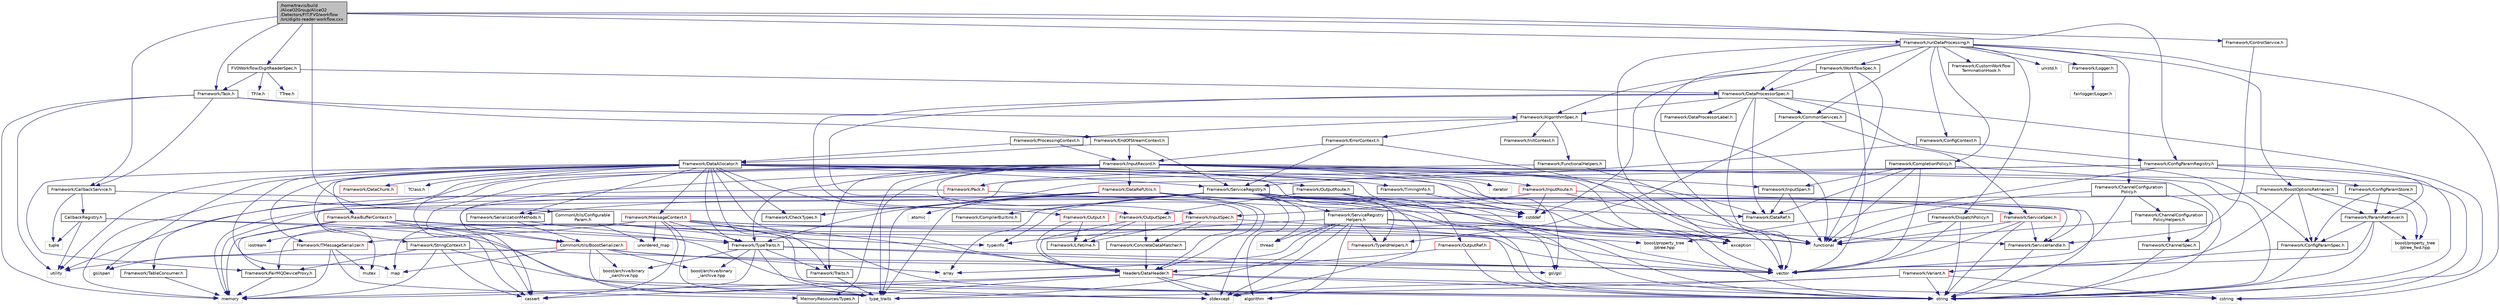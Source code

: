 digraph "/home/travis/build/AliceO2Group/AliceO2/Detectors/FIT/FV0/workflow/src/digits-reader-workflow.cxx"
{
 // INTERACTIVE_SVG=YES
  bgcolor="transparent";
  edge [fontname="Helvetica",fontsize="10",labelfontname="Helvetica",labelfontsize="10"];
  node [fontname="Helvetica",fontsize="10",shape=record];
  Node0 [label="/home/travis/build\l/AliceO2Group/AliceO2\l/Detectors/FIT/FV0/workflow\l/src/digits-reader-workflow.cxx",height=0.2,width=0.4,color="black", fillcolor="grey75", style="filled", fontcolor="black"];
  Node0 -> Node1 [color="midnightblue",fontsize="10",style="solid",fontname="Helvetica"];
  Node1 [label="Framework/CallbackService.h",height=0.2,width=0.4,color="black",URL="$d9/d7f/CallbackService_8h.html"];
  Node1 -> Node2 [color="midnightblue",fontsize="10",style="solid",fontname="Helvetica"];
  Node2 [label="CallbackRegistry.h",height=0.2,width=0.4,color="black",URL="$d7/d3e/CallbackRegistry_8h.html",tooltip="A generic registry for callbacks. "];
  Node2 -> Node3 [color="midnightblue",fontsize="10",style="solid",fontname="Helvetica"];
  Node3 [label="Framework/TypeTraits.h",height=0.2,width=0.4,color="black",URL="$d0/d95/TypeTraits_8h.html"];
  Node3 -> Node4 [color="midnightblue",fontsize="10",style="solid",fontname="Helvetica"];
  Node4 [label="type_traits",height=0.2,width=0.4,color="grey75"];
  Node3 -> Node5 [color="midnightblue",fontsize="10",style="solid",fontname="Helvetica"];
  Node5 [label="vector",height=0.2,width=0.4,color="grey75"];
  Node3 -> Node6 [color="midnightblue",fontsize="10",style="solid",fontname="Helvetica"];
  Node6 [label="memory",height=0.2,width=0.4,color="grey75"];
  Node3 -> Node7 [color="midnightblue",fontsize="10",style="solid",fontname="Helvetica"];
  Node7 [label="Framework/Traits.h",height=0.2,width=0.4,color="black",URL="$db/d31/Traits_8h.html"];
  Node7 -> Node4 [color="midnightblue",fontsize="10",style="solid",fontname="Helvetica"];
  Node3 -> Node8 [color="midnightblue",fontsize="10",style="solid",fontname="Helvetica"];
  Node8 [label="boost/archive/binary\l_iarchive.hpp",height=0.2,width=0.4,color="grey75"];
  Node3 -> Node9 [color="midnightblue",fontsize="10",style="solid",fontname="Helvetica"];
  Node9 [label="boost/archive/binary\l_oarchive.hpp",height=0.2,width=0.4,color="grey75"];
  Node3 -> Node10 [color="midnightblue",fontsize="10",style="solid",fontname="Helvetica"];
  Node10 [label="gsl/gsl",height=0.2,width=0.4,color="grey75"];
  Node2 -> Node11 [color="midnightblue",fontsize="10",style="solid",fontname="Helvetica"];
  Node11 [label="tuple",height=0.2,width=0.4,color="grey75"];
  Node2 -> Node12 [color="midnightblue",fontsize="10",style="solid",fontname="Helvetica"];
  Node12 [label="stdexcept",height=0.2,width=0.4,color="grey75"];
  Node2 -> Node13 [color="midnightblue",fontsize="10",style="solid",fontname="Helvetica"];
  Node13 [label="utility",height=0.2,width=0.4,color="grey75"];
  Node1 -> Node14 [color="midnightblue",fontsize="10",style="solid",fontname="Helvetica"];
  Node14 [label="Framework/ServiceHandle.h",height=0.2,width=0.4,color="black",URL="$d3/d28/ServiceHandle_8h.html"];
  Node14 -> Node15 [color="midnightblue",fontsize="10",style="solid",fontname="Helvetica"];
  Node15 [label="string",height=0.2,width=0.4,color="grey75"];
  Node1 -> Node11 [color="midnightblue",fontsize="10",style="solid",fontname="Helvetica"];
  Node0 -> Node16 [color="midnightblue",fontsize="10",style="solid",fontname="Helvetica"];
  Node16 [label="Framework/ControlService.h",height=0.2,width=0.4,color="black",URL="$d2/d43/ControlService_8h.html"];
  Node16 -> Node14 [color="midnightblue",fontsize="10",style="solid",fontname="Helvetica"];
  Node0 -> Node17 [color="midnightblue",fontsize="10",style="solid",fontname="Helvetica"];
  Node17 [label="Framework/ConfigParamRegistry.h",height=0.2,width=0.4,color="black",URL="$de/dc6/ConfigParamRegistry_8h.html"];
  Node17 -> Node18 [color="midnightblue",fontsize="10",style="solid",fontname="Helvetica"];
  Node18 [label="Framework/ParamRetriever.h",height=0.2,width=0.4,color="black",URL="$df/d72/ParamRetriever_8h.html"];
  Node18 -> Node19 [color="midnightblue",fontsize="10",style="solid",fontname="Helvetica"];
  Node19 [label="Framework/ConfigParamSpec.h",height=0.2,width=0.4,color="black",URL="$d0/d1c/ConfigParamSpec_8h.html"];
  Node19 -> Node20 [color="midnightblue",fontsize="10",style="solid",fontname="Helvetica"];
  Node20 [label="Framework/Variant.h",height=0.2,width=0.4,color="red",URL="$de/d56/Variant_8h.html"];
  Node20 -> Node4 [color="midnightblue",fontsize="10",style="solid",fontname="Helvetica"];
  Node20 -> Node21 [color="midnightblue",fontsize="10",style="solid",fontname="Helvetica"];
  Node21 [label="cstring",height=0.2,width=0.4,color="grey75"];
  Node20 -> Node12 [color="midnightblue",fontsize="10",style="solid",fontname="Helvetica"];
  Node20 -> Node15 [color="midnightblue",fontsize="10",style="solid",fontname="Helvetica"];
  Node19 -> Node15 [color="midnightblue",fontsize="10",style="solid",fontname="Helvetica"];
  Node18 -> Node27 [color="midnightblue",fontsize="10",style="solid",fontname="Helvetica"];
  Node27 [label="boost/property_tree\l/ptree_fwd.hpp",height=0.2,width=0.4,color="grey75"];
  Node18 -> Node15 [color="midnightblue",fontsize="10",style="solid",fontname="Helvetica"];
  Node18 -> Node5 [color="midnightblue",fontsize="10",style="solid",fontname="Helvetica"];
  Node17 -> Node28 [color="midnightblue",fontsize="10",style="solid",fontname="Helvetica"];
  Node28 [label="Framework/ConfigParamStore.h",height=0.2,width=0.4,color="black",URL="$dd/daf/ConfigParamStore_8h.html"];
  Node28 -> Node18 [color="midnightblue",fontsize="10",style="solid",fontname="Helvetica"];
  Node28 -> Node19 [color="midnightblue",fontsize="10",style="solid",fontname="Helvetica"];
  Node28 -> Node27 [color="midnightblue",fontsize="10",style="solid",fontname="Helvetica"];
  Node17 -> Node29 [color="midnightblue",fontsize="10",style="solid",fontname="Helvetica"];
  Node29 [label="boost/property_tree\l/ptree.hpp",height=0.2,width=0.4,color="grey75"];
  Node17 -> Node6 [color="midnightblue",fontsize="10",style="solid",fontname="Helvetica"];
  Node17 -> Node15 [color="midnightblue",fontsize="10",style="solid",fontname="Helvetica"];
  Node17 -> Node30 [color="midnightblue",fontsize="10",style="solid",fontname="Helvetica"];
  Node30 [label="cassert",height=0.2,width=0.4,color="grey75"];
  Node0 -> Node31 [color="midnightblue",fontsize="10",style="solid",fontname="Helvetica"];
  Node31 [label="Framework/Task.h",height=0.2,width=0.4,color="black",URL="$df/d4f/Task_8h.html"];
  Node31 -> Node32 [color="midnightblue",fontsize="10",style="solid",fontname="Helvetica"];
  Node32 [label="Framework/AlgorithmSpec.h",height=0.2,width=0.4,color="black",URL="$d0/d14/AlgorithmSpec_8h.html"];
  Node32 -> Node33 [color="midnightblue",fontsize="10",style="solid",fontname="Helvetica"];
  Node33 [label="Framework/ProcessingContext.h",height=0.2,width=0.4,color="black",URL="$de/d6a/ProcessingContext_8h.html"];
  Node33 -> Node34 [color="midnightblue",fontsize="10",style="solid",fontname="Helvetica"];
  Node34 [label="Framework/InputRecord.h",height=0.2,width=0.4,color="black",URL="$d6/d5c/InputRecord_8h.html"];
  Node34 -> Node35 [color="midnightblue",fontsize="10",style="solid",fontname="Helvetica"];
  Node35 [label="Framework/DataRef.h",height=0.2,width=0.4,color="black",URL="$d5/dfb/DataRef_8h.html"];
  Node34 -> Node36 [color="midnightblue",fontsize="10",style="solid",fontname="Helvetica"];
  Node36 [label="Framework/DataRefUtils.h",height=0.2,width=0.4,color="red",URL="$d5/db8/DataRefUtils_8h.html"];
  Node36 -> Node35 [color="midnightblue",fontsize="10",style="solid",fontname="Helvetica"];
  Node36 -> Node49 [color="midnightblue",fontsize="10",style="solid",fontname="Helvetica"];
  Node49 [label="Framework/SerializationMethods.h",height=0.2,width=0.4,color="black",URL="$d1/d53/SerializationMethods_8h.html",tooltip="Type wrappers for enfording a specific serialization method. "];
  Node49 -> Node3 [color="midnightblue",fontsize="10",style="solid",fontname="Helvetica"];
  Node49 -> Node50 [color="midnightblue",fontsize="10",style="solid",fontname="Helvetica"];
  Node50 [label="CommonUtils/BoostSerializer.h",height=0.2,width=0.4,color="red",URL="$d7/d91/BoostSerializer_8h.html",tooltip="Templatised boost serializer/deserializer for containers and base types. "];
  Node50 -> Node13 [color="midnightblue",fontsize="10",style="solid",fontname="Helvetica"];
  Node50 -> Node4 [color="midnightblue",fontsize="10",style="solid",fontname="Helvetica"];
  Node50 -> Node51 [color="midnightblue",fontsize="10",style="solid",fontname="Helvetica"];
  Node51 [label="array",height=0.2,width=0.4,color="grey75"];
  Node50 -> Node5 [color="midnightblue",fontsize="10",style="solid",fontname="Helvetica"];
  Node50 -> Node53 [color="midnightblue",fontsize="10",style="solid",fontname="Helvetica"];
  Node53 [label="map",height=0.2,width=0.4,color="grey75"];
  Node50 -> Node8 [color="midnightblue",fontsize="10",style="solid",fontname="Helvetica"];
  Node50 -> Node9 [color="midnightblue",fontsize="10",style="solid",fontname="Helvetica"];
  Node36 -> Node3 [color="midnightblue",fontsize="10",style="solid",fontname="Helvetica"];
  Node36 -> Node65 [color="midnightblue",fontsize="10",style="solid",fontname="Helvetica"];
  Node65 [label="Headers/DataHeader.h",height=0.2,width=0.4,color="red",URL="$dc/dcd/DataHeader_8h.html"];
  Node65 -> Node6 [color="midnightblue",fontsize="10",style="solid",fontname="Helvetica"];
  Node65 -> Node30 [color="midnightblue",fontsize="10",style="solid",fontname="Helvetica"];
  Node65 -> Node21 [color="midnightblue",fontsize="10",style="solid",fontname="Helvetica"];
  Node65 -> Node66 [color="midnightblue",fontsize="10",style="solid",fontname="Helvetica"];
  Node66 [label="algorithm",height=0.2,width=0.4,color="grey75"];
  Node65 -> Node12 [color="midnightblue",fontsize="10",style="solid",fontname="Helvetica"];
  Node65 -> Node15 [color="midnightblue",fontsize="10",style="solid",fontname="Helvetica"];
  Node65 -> Node47 [color="midnightblue",fontsize="10",style="solid",fontname="Helvetica"];
  Node47 [label="MemoryResources/Types.h",height=0.2,width=0.4,color="black",URL="$d7/df8/Types_8h.html"];
  Node36 -> Node92 [color="midnightblue",fontsize="10",style="solid",fontname="Helvetica"];
  Node92 [label="Framework/CheckTypes.h",height=0.2,width=0.4,color="black",URL="$d1/d00/CheckTypes_8h.html"];
  Node36 -> Node10 [color="midnightblue",fontsize="10",style="solid",fontname="Helvetica"];
  Node36 -> Node12 [color="midnightblue",fontsize="10",style="solid",fontname="Helvetica"];
  Node36 -> Node4 [color="midnightblue",fontsize="10",style="solid",fontname="Helvetica"];
  Node34 -> Node94 [color="midnightblue",fontsize="10",style="solid",fontname="Helvetica"];
  Node94 [label="Framework/InputRoute.h",height=0.2,width=0.4,color="red",URL="$d5/d19/InputRoute_8h.html"];
  Node94 -> Node72 [color="midnightblue",fontsize="10",style="solid",fontname="Helvetica"];
  Node72 [label="Framework/InputSpec.h",height=0.2,width=0.4,color="red",URL="$d5/d3f/InputSpec_8h.html"];
  Node72 -> Node69 [color="midnightblue",fontsize="10",style="solid",fontname="Helvetica"];
  Node69 [label="Framework/Lifetime.h",height=0.2,width=0.4,color="black",URL="$dc/dca/Lifetime_8h.html"];
  Node72 -> Node70 [color="midnightblue",fontsize="10",style="solid",fontname="Helvetica"];
  Node70 [label="Framework/ConcreteDataMatcher.h",height=0.2,width=0.4,color="black",URL="$d0/d1b/ConcreteDataMatcher_8h.html"];
  Node70 -> Node65 [color="midnightblue",fontsize="10",style="solid",fontname="Helvetica"];
  Node72 -> Node15 [color="midnightblue",fontsize="10",style="solid",fontname="Helvetica"];
  Node94 -> Node98 [color="midnightblue",fontsize="10",style="solid",fontname="Helvetica"];
  Node98 [label="cstddef",height=0.2,width=0.4,color="grey75"];
  Node94 -> Node15 [color="midnightblue",fontsize="10",style="solid",fontname="Helvetica"];
  Node94 -> Node97 [color="midnightblue",fontsize="10",style="solid",fontname="Helvetica"];
  Node97 [label="functional",height=0.2,width=0.4,color="grey75"];
  Node34 -> Node3 [color="midnightblue",fontsize="10",style="solid",fontname="Helvetica"];
  Node34 -> Node99 [color="midnightblue",fontsize="10",style="solid",fontname="Helvetica"];
  Node99 [label="Framework/InputSpan.h",height=0.2,width=0.4,color="black",URL="$da/d0f/InputSpan_8h.html"];
  Node99 -> Node35 [color="midnightblue",fontsize="10",style="solid",fontname="Helvetica"];
  Node99 -> Node97 [color="midnightblue",fontsize="10",style="solid",fontname="Helvetica"];
  Node34 -> Node100 [color="midnightblue",fontsize="10",style="solid",fontname="Helvetica"];
  Node100 [label="Framework/TableConsumer.h",height=0.2,width=0.4,color="black",URL="$dc/d03/TableConsumer_8h.html"];
  Node100 -> Node6 [color="midnightblue",fontsize="10",style="solid",fontname="Helvetica"];
  Node34 -> Node7 [color="midnightblue",fontsize="10",style="solid",fontname="Helvetica"];
  Node34 -> Node47 [color="midnightblue",fontsize="10",style="solid",fontname="Helvetica"];
  Node34 -> Node65 [color="midnightblue",fontsize="10",style="solid",fontname="Helvetica"];
  Node34 -> Node50 [color="midnightblue",fontsize="10",style="solid",fontname="Helvetica"];
  Node34 -> Node10 [color="midnightblue",fontsize="10",style="solid",fontname="Helvetica"];
  Node34 -> Node101 [color="midnightblue",fontsize="10",style="solid",fontname="Helvetica"];
  Node101 [label="iterator",height=0.2,width=0.4,color="grey75"];
  Node34 -> Node15 [color="midnightblue",fontsize="10",style="solid",fontname="Helvetica"];
  Node34 -> Node5 [color="midnightblue",fontsize="10",style="solid",fontname="Helvetica"];
  Node34 -> Node21 [color="midnightblue",fontsize="10",style="solid",fontname="Helvetica"];
  Node34 -> Node30 [color="midnightblue",fontsize="10",style="solid",fontname="Helvetica"];
  Node34 -> Node102 [color="midnightblue",fontsize="10",style="solid",fontname="Helvetica"];
  Node102 [label="exception",height=0.2,width=0.4,color="grey75"];
  Node34 -> Node6 [color="midnightblue",fontsize="10",style="solid",fontname="Helvetica"];
  Node34 -> Node4 [color="midnightblue",fontsize="10",style="solid",fontname="Helvetica"];
  Node33 -> Node103 [color="midnightblue",fontsize="10",style="solid",fontname="Helvetica"];
  Node103 [label="Framework/DataAllocator.h",height=0.2,width=0.4,color="black",URL="$d1/d28/DataAllocator_8h.html"];
  Node103 -> Node104 [color="midnightblue",fontsize="10",style="solid",fontname="Helvetica"];
  Node104 [label="Framework/MessageContext.h",height=0.2,width=0.4,color="red",URL="$dc/dc4/MessageContext_8h.html"];
  Node104 -> Node107 [color="midnightblue",fontsize="10",style="solid",fontname="Helvetica"];
  Node107 [label="Framework/FairMQDeviceProxy.h",height=0.2,width=0.4,color="black",URL="$d8/d71/FairMQDeviceProxy_8h.html"];
  Node107 -> Node6 [color="midnightblue",fontsize="10",style="solid",fontname="Helvetica"];
  Node104 -> Node38 [color="midnightblue",fontsize="10",style="solid",fontname="Helvetica"];
  Node38 [label="Framework/TMessageSerializer.h",height=0.2,width=0.4,color="red",URL="$d8/d3c/TMessageSerializer_8h.html"];
  Node38 -> Node45 [color="midnightblue",fontsize="10",style="solid",fontname="Helvetica"];
  Node45 [label="gsl/span",height=0.2,width=0.4,color="grey75"];
  Node38 -> Node6 [color="midnightblue",fontsize="10",style="solid",fontname="Helvetica"];
  Node38 -> Node46 [color="midnightblue",fontsize="10",style="solid",fontname="Helvetica"];
  Node46 [label="mutex",height=0.2,width=0.4,color="grey75"];
  Node38 -> Node47 [color="midnightblue",fontsize="10",style="solid",fontname="Helvetica"];
  Node104 -> Node3 [color="midnightblue",fontsize="10",style="solid",fontname="Helvetica"];
  Node104 -> Node65 [color="midnightblue",fontsize="10",style="solid",fontname="Helvetica"];
  Node104 -> Node30 [color="midnightblue",fontsize="10",style="solid",fontname="Helvetica"];
  Node104 -> Node97 [color="midnightblue",fontsize="10",style="solid",fontname="Helvetica"];
  Node104 -> Node12 [color="midnightblue",fontsize="10",style="solid",fontname="Helvetica"];
  Node104 -> Node15 [color="midnightblue",fontsize="10",style="solid",fontname="Helvetica"];
  Node104 -> Node4 [color="midnightblue",fontsize="10",style="solid",fontname="Helvetica"];
  Node104 -> Node83 [color="midnightblue",fontsize="10",style="solid",fontname="Helvetica"];
  Node83 [label="unordered_map",height=0.2,width=0.4,color="grey75"];
  Node104 -> Node5 [color="midnightblue",fontsize="10",style="solid",fontname="Helvetica"];
  Node103 -> Node109 [color="midnightblue",fontsize="10",style="solid",fontname="Helvetica"];
  Node109 [label="Framework/StringContext.h",height=0.2,width=0.4,color="black",URL="$dd/df6/StringContext_8h.html"];
  Node109 -> Node107 [color="midnightblue",fontsize="10",style="solid",fontname="Helvetica"];
  Node109 -> Node5 [color="midnightblue",fontsize="10",style="solid",fontname="Helvetica"];
  Node109 -> Node30 [color="midnightblue",fontsize="10",style="solid",fontname="Helvetica"];
  Node109 -> Node15 [color="midnightblue",fontsize="10",style="solid",fontname="Helvetica"];
  Node109 -> Node6 [color="midnightblue",fontsize="10",style="solid",fontname="Helvetica"];
  Node103 -> Node110 [color="midnightblue",fontsize="10",style="solid",fontname="Helvetica"];
  Node110 [label="Framework/RawBufferContext.h",height=0.2,width=0.4,color="red",URL="$d8/d25/RawBufferContext_8h.html",tooltip=" "];
  Node110 -> Node107 [color="midnightblue",fontsize="10",style="solid",fontname="Helvetica"];
  Node110 -> Node50 [color="midnightblue",fontsize="10",style="solid",fontname="Helvetica"];
  Node110 -> Node5 [color="midnightblue",fontsize="10",style="solid",fontname="Helvetica"];
  Node110 -> Node30 [color="midnightblue",fontsize="10",style="solid",fontname="Helvetica"];
  Node110 -> Node15 [color="midnightblue",fontsize="10",style="solid",fontname="Helvetica"];
  Node110 -> Node6 [color="midnightblue",fontsize="10",style="solid",fontname="Helvetica"];
  Node103 -> Node90 [color="midnightblue",fontsize="10",style="solid",fontname="Helvetica"];
  Node90 [label="Framework/Output.h",height=0.2,width=0.4,color="red",URL="$d3/ddf/Output_8h.html"];
  Node90 -> Node65 [color="midnightblue",fontsize="10",style="solid",fontname="Helvetica"];
  Node90 -> Node69 [color="midnightblue",fontsize="10",style="solid",fontname="Helvetica"];
  Node103 -> Node112 [color="midnightblue",fontsize="10",style="solid",fontname="Helvetica"];
  Node112 [label="Framework/OutputRef.h",height=0.2,width=0.4,color="red",URL="$d6/d5a/OutputRef_8h.html"];
  Node112 -> Node65 [color="midnightblue",fontsize="10",style="solid",fontname="Helvetica"];
  Node112 -> Node15 [color="midnightblue",fontsize="10",style="solid",fontname="Helvetica"];
  Node103 -> Node113 [color="midnightblue",fontsize="10",style="solid",fontname="Helvetica"];
  Node113 [label="Framework/OutputRoute.h",height=0.2,width=0.4,color="black",URL="$d6/df4/OutputRoute_8h.html"];
  Node113 -> Node64 [color="midnightblue",fontsize="10",style="solid",fontname="Helvetica"];
  Node64 [label="Framework/OutputSpec.h",height=0.2,width=0.4,color="red",URL="$db/d2d/OutputSpec_8h.html"];
  Node64 -> Node65 [color="midnightblue",fontsize="10",style="solid",fontname="Helvetica"];
  Node64 -> Node69 [color="midnightblue",fontsize="10",style="solid",fontname="Helvetica"];
  Node64 -> Node70 [color="midnightblue",fontsize="10",style="solid",fontname="Helvetica"];
  Node113 -> Node98 [color="midnightblue",fontsize="10",style="solid",fontname="Helvetica"];
  Node113 -> Node15 [color="midnightblue",fontsize="10",style="solid",fontname="Helvetica"];
  Node103 -> Node114 [color="midnightblue",fontsize="10",style="solid",fontname="Helvetica"];
  Node114 [label="Framework/DataChunk.h",height=0.2,width=0.4,color="red",URL="$d7/d31/DataChunk_8h.html"];
  Node103 -> Node107 [color="midnightblue",fontsize="10",style="solid",fontname="Helvetica"];
  Node103 -> Node115 [color="midnightblue",fontsize="10",style="solid",fontname="Helvetica"];
  Node115 [label="Framework/TimingInfo.h",height=0.2,width=0.4,color="black",URL="$da/d2b/TimingInfo_8h.html"];
  Node115 -> Node98 [color="midnightblue",fontsize="10",style="solid",fontname="Helvetica"];
  Node103 -> Node38 [color="midnightblue",fontsize="10",style="solid",fontname="Helvetica"];
  Node103 -> Node3 [color="midnightblue",fontsize="10",style="solid",fontname="Helvetica"];
  Node103 -> Node7 [color="midnightblue",fontsize="10",style="solid",fontname="Helvetica"];
  Node103 -> Node49 [color="midnightblue",fontsize="10",style="solid",fontname="Helvetica"];
  Node103 -> Node92 [color="midnightblue",fontsize="10",style="solid",fontname="Helvetica"];
  Node103 -> Node116 [color="midnightblue",fontsize="10",style="solid",fontname="Helvetica"];
  Node116 [label="Framework/ServiceRegistry.h",height=0.2,width=0.4,color="black",URL="$d8/d17/ServiceRegistry_8h.html"];
  Node116 -> Node14 [color="midnightblue",fontsize="10",style="solid",fontname="Helvetica"];
  Node116 -> Node117 [color="midnightblue",fontsize="10",style="solid",fontname="Helvetica"];
  Node117 [label="Framework/ServiceSpec.h",height=0.2,width=0.4,color="red",URL="$d4/d61/ServiceSpec_8h.html"];
  Node117 -> Node14 [color="midnightblue",fontsize="10",style="solid",fontname="Helvetica"];
  Node117 -> Node97 [color="midnightblue",fontsize="10",style="solid",fontname="Helvetica"];
  Node117 -> Node15 [color="midnightblue",fontsize="10",style="solid",fontname="Helvetica"];
  Node117 -> Node5 [color="midnightblue",fontsize="10",style="solid",fontname="Helvetica"];
  Node116 -> Node119 [color="midnightblue",fontsize="10",style="solid",fontname="Helvetica"];
  Node119 [label="Framework/ServiceRegistry\lHelpers.h",height=0.2,width=0.4,color="black",URL="$d0/d6d/ServiceRegistryHelpers_8h.html"];
  Node119 -> Node14 [color="midnightblue",fontsize="10",style="solid",fontname="Helvetica"];
  Node119 -> Node120 [color="midnightblue",fontsize="10",style="solid",fontname="Helvetica"];
  Node120 [label="Framework/TypeIdHelpers.h",height=0.2,width=0.4,color="red",URL="$d2/d9a/TypeIdHelpers_8h.html"];
  Node119 -> Node66 [color="midnightblue",fontsize="10",style="solid",fontname="Helvetica"];
  Node119 -> Node51 [color="midnightblue",fontsize="10",style="solid",fontname="Helvetica"];
  Node119 -> Node102 [color="midnightblue",fontsize="10",style="solid",fontname="Helvetica"];
  Node119 -> Node97 [color="midnightblue",fontsize="10",style="solid",fontname="Helvetica"];
  Node119 -> Node15 [color="midnightblue",fontsize="10",style="solid",fontname="Helvetica"];
  Node119 -> Node4 [color="midnightblue",fontsize="10",style="solid",fontname="Helvetica"];
  Node119 -> Node122 [color="midnightblue",fontsize="10",style="solid",fontname="Helvetica"];
  Node122 [label="typeinfo",height=0.2,width=0.4,color="grey75"];
  Node119 -> Node12 [color="midnightblue",fontsize="10",style="solid",fontname="Helvetica"];
  Node119 -> Node123 [color="midnightblue",fontsize="10",style="solid",fontname="Helvetica"];
  Node123 [label="thread",height=0.2,width=0.4,color="grey75"];
  Node116 -> Node124 [color="midnightblue",fontsize="10",style="solid",fontname="Helvetica"];
  Node124 [label="Framework/CompilerBuiltins.h",height=0.2,width=0.4,color="black",URL="$d9/de8/CompilerBuiltins_8h.html"];
  Node116 -> Node120 [color="midnightblue",fontsize="10",style="solid",fontname="Helvetica"];
  Node116 -> Node66 [color="midnightblue",fontsize="10",style="solid",fontname="Helvetica"];
  Node116 -> Node51 [color="midnightblue",fontsize="10",style="solid",fontname="Helvetica"];
  Node116 -> Node102 [color="midnightblue",fontsize="10",style="solid",fontname="Helvetica"];
  Node116 -> Node97 [color="midnightblue",fontsize="10",style="solid",fontname="Helvetica"];
  Node116 -> Node15 [color="midnightblue",fontsize="10",style="solid",fontname="Helvetica"];
  Node116 -> Node4 [color="midnightblue",fontsize="10",style="solid",fontname="Helvetica"];
  Node116 -> Node122 [color="midnightblue",fontsize="10",style="solid",fontname="Helvetica"];
  Node116 -> Node12 [color="midnightblue",fontsize="10",style="solid",fontname="Helvetica"];
  Node116 -> Node123 [color="midnightblue",fontsize="10",style="solid",fontname="Helvetica"];
  Node116 -> Node125 [color="midnightblue",fontsize="10",style="solid",fontname="Helvetica"];
  Node125 [label="atomic",height=0.2,width=0.4,color="grey75"];
  Node116 -> Node46 [color="midnightblue",fontsize="10",style="solid",fontname="Helvetica"];
  Node103 -> Node65 [color="midnightblue",fontsize="10",style="solid",fontname="Helvetica"];
  Node103 -> Node48 [color="midnightblue",fontsize="10",style="solid",fontname="Helvetica"];
  Node48 [label="TClass.h",height=0.2,width=0.4,color="grey75"];
  Node103 -> Node45 [color="midnightblue",fontsize="10",style="solid",fontname="Helvetica"];
  Node103 -> Node5 [color="midnightblue",fontsize="10",style="solid",fontname="Helvetica"];
  Node103 -> Node53 [color="midnightblue",fontsize="10",style="solid",fontname="Helvetica"];
  Node103 -> Node15 [color="midnightblue",fontsize="10",style="solid",fontname="Helvetica"];
  Node103 -> Node13 [color="midnightblue",fontsize="10",style="solid",fontname="Helvetica"];
  Node103 -> Node4 [color="midnightblue",fontsize="10",style="solid",fontname="Helvetica"];
  Node103 -> Node98 [color="midnightblue",fontsize="10",style="solid",fontname="Helvetica"];
  Node32 -> Node126 [color="midnightblue",fontsize="10",style="solid",fontname="Helvetica"];
  Node126 [label="Framework/ErrorContext.h",height=0.2,width=0.4,color="black",URL="$d7/dad/ErrorContext_8h.html"];
  Node126 -> Node34 [color="midnightblue",fontsize="10",style="solid",fontname="Helvetica"];
  Node126 -> Node116 [color="midnightblue",fontsize="10",style="solid",fontname="Helvetica"];
  Node126 -> Node102 [color="midnightblue",fontsize="10",style="solid",fontname="Helvetica"];
  Node32 -> Node127 [color="midnightblue",fontsize="10",style="solid",fontname="Helvetica"];
  Node127 [label="Framework/InitContext.h",height=0.2,width=0.4,color="black",URL="$d4/d2b/InitContext_8h.html"];
  Node32 -> Node128 [color="midnightblue",fontsize="10",style="solid",fontname="Helvetica"];
  Node128 [label="Framework/FunctionalHelpers.h",height=0.2,width=0.4,color="black",URL="$de/d9b/FunctionalHelpers_8h.html"];
  Node128 -> Node129 [color="midnightblue",fontsize="10",style="solid",fontname="Helvetica"];
  Node129 [label="Framework/Pack.h",height=0.2,width=0.4,color="red",URL="$dd/dce/Pack_8h.html"];
  Node129 -> Node98 [color="midnightblue",fontsize="10",style="solid",fontname="Helvetica"];
  Node129 -> Node13 [color="midnightblue",fontsize="10",style="solid",fontname="Helvetica"];
  Node128 -> Node97 [color="midnightblue",fontsize="10",style="solid",fontname="Helvetica"];
  Node32 -> Node97 [color="midnightblue",fontsize="10",style="solid",fontname="Helvetica"];
  Node31 -> Node1 [color="midnightblue",fontsize="10",style="solid",fontname="Helvetica"];
  Node31 -> Node130 [color="midnightblue",fontsize="10",style="solid",fontname="Helvetica"];
  Node130 [label="Framework/EndOfStreamContext.h",height=0.2,width=0.4,color="black",URL="$d0/d77/EndOfStreamContext_8h.html"];
  Node130 -> Node34 [color="midnightblue",fontsize="10",style="solid",fontname="Helvetica"];
  Node130 -> Node116 [color="midnightblue",fontsize="10",style="solid",fontname="Helvetica"];
  Node130 -> Node103 [color="midnightblue",fontsize="10",style="solid",fontname="Helvetica"];
  Node31 -> Node13 [color="midnightblue",fontsize="10",style="solid",fontname="Helvetica"];
  Node31 -> Node6 [color="midnightblue",fontsize="10",style="solid",fontname="Helvetica"];
  Node0 -> Node131 [color="midnightblue",fontsize="10",style="solid",fontname="Helvetica"];
  Node131 [label="FV0Workflow/DigitReaderSpec.h",height=0.2,width=0.4,color="black",URL="$df/dc4/FIT_2FV0_2workflow_2include_2FV0Workflow_2DigitReaderSpec_8h.html"];
  Node131 -> Node132 [color="midnightblue",fontsize="10",style="solid",fontname="Helvetica"];
  Node132 [label="TFile.h",height=0.2,width=0.4,color="grey75"];
  Node131 -> Node133 [color="midnightblue",fontsize="10",style="solid",fontname="Helvetica"];
  Node133 [label="TTree.h",height=0.2,width=0.4,color="grey75"];
  Node131 -> Node134 [color="midnightblue",fontsize="10",style="solid",fontname="Helvetica"];
  Node134 [label="Framework/DataProcessorSpec.h",height=0.2,width=0.4,color="black",URL="$d0/df4/DataProcessorSpec_8h.html"];
  Node134 -> Node32 [color="midnightblue",fontsize="10",style="solid",fontname="Helvetica"];
  Node134 -> Node19 [color="midnightblue",fontsize="10",style="solid",fontname="Helvetica"];
  Node134 -> Node135 [color="midnightblue",fontsize="10",style="solid",fontname="Helvetica"];
  Node135 [label="Framework/DataProcessorLabel.h",height=0.2,width=0.4,color="black",URL="$d1/df2/DataProcessorLabel_8h.html"];
  Node134 -> Node35 [color="midnightblue",fontsize="10",style="solid",fontname="Helvetica"];
  Node134 -> Node72 [color="midnightblue",fontsize="10",style="solid",fontname="Helvetica"];
  Node134 -> Node64 [color="midnightblue",fontsize="10",style="solid",fontname="Helvetica"];
  Node134 -> Node136 [color="midnightblue",fontsize="10",style="solid",fontname="Helvetica"];
  Node136 [label="Framework/CommonServices.h",height=0.2,width=0.4,color="black",URL="$d8/d02/CommonServices_8h.html"];
  Node136 -> Node117 [color="midnightblue",fontsize="10",style="solid",fontname="Helvetica"];
  Node136 -> Node120 [color="midnightblue",fontsize="10",style="solid",fontname="Helvetica"];
  Node134 -> Node15 [color="midnightblue",fontsize="10",style="solid",fontname="Helvetica"];
  Node134 -> Node5 [color="midnightblue",fontsize="10",style="solid",fontname="Helvetica"];
  Node131 -> Node31 [color="midnightblue",fontsize="10",style="solid",fontname="Helvetica"];
  Node0 -> Node137 [color="midnightblue",fontsize="10",style="solid",fontname="Helvetica"];
  Node137 [label="CommonUtils/Configurable\lParam.h",height=0.2,width=0.4,color="black",URL="$db/d2c/ConfigurableParam_8h.html"];
  Node137 -> Node5 [color="midnightblue",fontsize="10",style="solid",fontname="Helvetica"];
  Node137 -> Node53 [color="midnightblue",fontsize="10",style="solid",fontname="Helvetica"];
  Node137 -> Node83 [color="midnightblue",fontsize="10",style="solid",fontname="Helvetica"];
  Node137 -> Node29 [color="midnightblue",fontsize="10",style="solid",fontname="Helvetica"];
  Node137 -> Node122 [color="midnightblue",fontsize="10",style="solid",fontname="Helvetica"];
  Node137 -> Node138 [color="midnightblue",fontsize="10",style="solid",fontname="Helvetica"];
  Node138 [label="iostream",height=0.2,width=0.4,color="grey75"];
  Node0 -> Node139 [color="midnightblue",fontsize="10",style="solid",fontname="Helvetica"];
  Node139 [label="Framework/runDataProcessing.h",height=0.2,width=0.4,color="black",URL="$db/dd0/runDataProcessing_8h.html"];
  Node139 -> Node140 [color="midnightblue",fontsize="10",style="solid",fontname="Helvetica"];
  Node140 [label="Framework/ChannelConfiguration\lPolicy.h",height=0.2,width=0.4,color="black",URL="$dd/d0f/ChannelConfigurationPolicy_8h.html"];
  Node140 -> Node141 [color="midnightblue",fontsize="10",style="solid",fontname="Helvetica"];
  Node141 [label="Framework/ChannelConfiguration\lPolicyHelpers.h",height=0.2,width=0.4,color="black",URL="$d6/d05/ChannelConfigurationPolicyHelpers_8h.html"];
  Node141 -> Node142 [color="midnightblue",fontsize="10",style="solid",fontname="Helvetica"];
  Node142 [label="Framework/ChannelSpec.h",height=0.2,width=0.4,color="black",URL="$d6/d72/ChannelSpec_8h.html"];
  Node142 -> Node15 [color="midnightblue",fontsize="10",style="solid",fontname="Helvetica"];
  Node141 -> Node97 [color="midnightblue",fontsize="10",style="solid",fontname="Helvetica"];
  Node140 -> Node142 [color="midnightblue",fontsize="10",style="solid",fontname="Helvetica"];
  Node140 -> Node5 [color="midnightblue",fontsize="10",style="solid",fontname="Helvetica"];
  Node140 -> Node97 [color="midnightblue",fontsize="10",style="solid",fontname="Helvetica"];
  Node139 -> Node143 [color="midnightblue",fontsize="10",style="solid",fontname="Helvetica"];
  Node143 [label="Framework/CompletionPolicy.h",height=0.2,width=0.4,color="black",URL="$df/dd6/CompletionPolicy_8h.html"];
  Node143 -> Node35 [color="midnightblue",fontsize="10",style="solid",fontname="Helvetica"];
  Node143 -> Node99 [color="midnightblue",fontsize="10",style="solid",fontname="Helvetica"];
  Node143 -> Node97 [color="midnightblue",fontsize="10",style="solid",fontname="Helvetica"];
  Node143 -> Node15 [color="midnightblue",fontsize="10",style="solid",fontname="Helvetica"];
  Node143 -> Node5 [color="midnightblue",fontsize="10",style="solid",fontname="Helvetica"];
  Node139 -> Node106 [color="midnightblue",fontsize="10",style="solid",fontname="Helvetica"];
  Node106 [label="Framework/DispatchPolicy.h",height=0.2,width=0.4,color="black",URL="$da/de6/DispatchPolicy_8h.html"];
  Node106 -> Node97 [color="midnightblue",fontsize="10",style="solid",fontname="Helvetica"];
  Node106 -> Node15 [color="midnightblue",fontsize="10",style="solid",fontname="Helvetica"];
  Node106 -> Node5 [color="midnightblue",fontsize="10",style="solid",fontname="Helvetica"];
  Node139 -> Node134 [color="midnightblue",fontsize="10",style="solid",fontname="Helvetica"];
  Node139 -> Node144 [color="midnightblue",fontsize="10",style="solid",fontname="Helvetica"];
  Node144 [label="Framework/WorkflowSpec.h",height=0.2,width=0.4,color="black",URL="$df/da1/WorkflowSpec_8h.html"];
  Node144 -> Node134 [color="midnightblue",fontsize="10",style="solid",fontname="Helvetica"];
  Node144 -> Node32 [color="midnightblue",fontsize="10",style="solid",fontname="Helvetica"];
  Node144 -> Node5 [color="midnightblue",fontsize="10",style="solid",fontname="Helvetica"];
  Node144 -> Node97 [color="midnightblue",fontsize="10",style="solid",fontname="Helvetica"];
  Node144 -> Node98 [color="midnightblue",fontsize="10",style="solid",fontname="Helvetica"];
  Node139 -> Node145 [color="midnightblue",fontsize="10",style="solid",fontname="Helvetica"];
  Node145 [label="Framework/ConfigContext.h",height=0.2,width=0.4,color="black",URL="$d7/d2e/ConfigContext_8h.html"];
  Node145 -> Node17 [color="midnightblue",fontsize="10",style="solid",fontname="Helvetica"];
  Node145 -> Node116 [color="midnightblue",fontsize="10",style="solid",fontname="Helvetica"];
  Node139 -> Node146 [color="midnightblue",fontsize="10",style="solid",fontname="Helvetica"];
  Node146 [label="Framework/BoostOptionsRetriever.h",height=0.2,width=0.4,color="black",URL="$d3/d7e/BoostOptionsRetriever_8h.html"];
  Node146 -> Node19 [color="midnightblue",fontsize="10",style="solid",fontname="Helvetica"];
  Node146 -> Node18 [color="midnightblue",fontsize="10",style="solid",fontname="Helvetica"];
  Node146 -> Node27 [color="midnightblue",fontsize="10",style="solid",fontname="Helvetica"];
  Node146 -> Node6 [color="midnightblue",fontsize="10",style="solid",fontname="Helvetica"];
  Node146 -> Node5 [color="midnightblue",fontsize="10",style="solid",fontname="Helvetica"];
  Node139 -> Node147 [color="midnightblue",fontsize="10",style="solid",fontname="Helvetica"];
  Node147 [label="Framework/CustomWorkflow\lTerminationHook.h",height=0.2,width=0.4,color="black",URL="$da/def/CustomWorkflowTerminationHook_8h.html"];
  Node139 -> Node136 [color="midnightblue",fontsize="10",style="solid",fontname="Helvetica"];
  Node139 -> Node148 [color="midnightblue",fontsize="10",style="solid",fontname="Helvetica"];
  Node148 [label="Framework/Logger.h",height=0.2,width=0.4,color="black",URL="$dd/da4/Logger_8h.html"];
  Node148 -> Node149 [color="midnightblue",fontsize="10",style="solid",fontname="Helvetica"];
  Node149 [label="fairlogger/Logger.h",height=0.2,width=0.4,color="grey75"];
  Node139 -> Node150 [color="midnightblue",fontsize="10",style="solid",fontname="Helvetica"];
  Node150 [label="unistd.h",height=0.2,width=0.4,color="grey75"];
  Node139 -> Node5 [color="midnightblue",fontsize="10",style="solid",fontname="Helvetica"];
  Node139 -> Node21 [color="midnightblue",fontsize="10",style="solid",fontname="Helvetica"];
  Node139 -> Node102 [color="midnightblue",fontsize="10",style="solid",fontname="Helvetica"];
}

